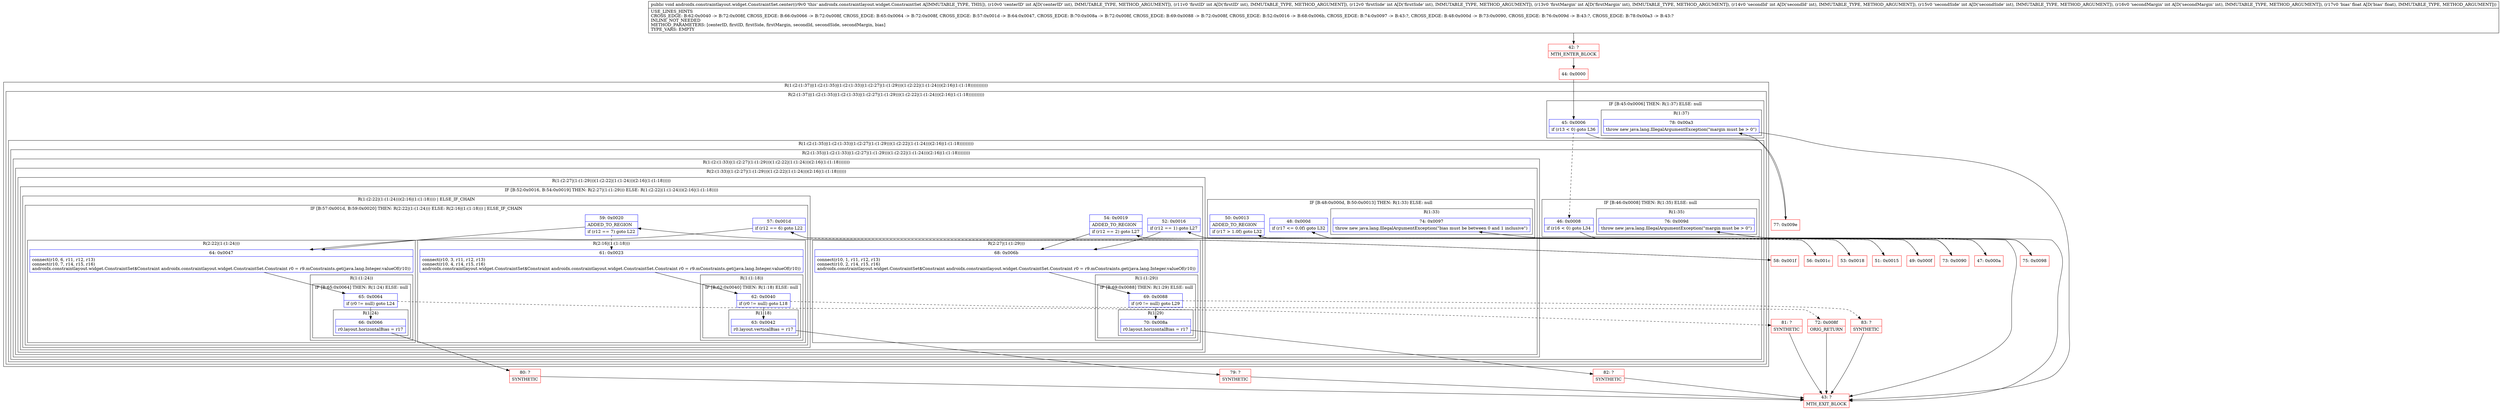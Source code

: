 digraph "CFG forandroidx.constraintlayout.widget.ConstraintSet.center(IIIIIIIF)V" {
subgraph cluster_Region_1562759923 {
label = "R(1:(2:(1:37)|(1:(2:(1:35)|(1:(2:(1:33)|(1:(2:27|(1:(1:29)))(1:(2:22|(1:(1:24)))(2:16|(1:(1:18)))))))))))";
node [shape=record,color=blue];
subgraph cluster_Region_1591466051 {
label = "R(2:(1:37)|(1:(2:(1:35)|(1:(2:(1:33)|(1:(2:27|(1:(1:29)))(1:(2:22|(1:(1:24)))(2:16|(1:(1:18))))))))))";
node [shape=record,color=blue];
subgraph cluster_IfRegion_1628383741 {
label = "IF [B:45:0x0006] THEN: R(1:37) ELSE: null";
node [shape=record,color=blue];
Node_45 [shape=record,label="{45\:\ 0x0006|if (r13 \< 0) goto L36\l}"];
subgraph cluster_Region_502903081 {
label = "R(1:37)";
node [shape=record,color=blue];
Node_78 [shape=record,label="{78\:\ 0x00a3|throw new java.lang.IllegalArgumentException(\"margin must be \> 0\")\l}"];
}
}
subgraph cluster_Region_1849182767 {
label = "R(1:(2:(1:35)|(1:(2:(1:33)|(1:(2:27|(1:(1:29)))(1:(2:22|(1:(1:24)))(2:16|(1:(1:18)))))))))";
node [shape=record,color=blue];
subgraph cluster_Region_1856085611 {
label = "R(2:(1:35)|(1:(2:(1:33)|(1:(2:27|(1:(1:29)))(1:(2:22|(1:(1:24)))(2:16|(1:(1:18))))))))";
node [shape=record,color=blue];
subgraph cluster_IfRegion_1987641987 {
label = "IF [B:46:0x0008] THEN: R(1:35) ELSE: null";
node [shape=record,color=blue];
Node_46 [shape=record,label="{46\:\ 0x0008|if (r16 \< 0) goto L34\l}"];
subgraph cluster_Region_651789724 {
label = "R(1:35)";
node [shape=record,color=blue];
Node_76 [shape=record,label="{76\:\ 0x009d|throw new java.lang.IllegalArgumentException(\"margin must be \> 0\")\l}"];
}
}
subgraph cluster_Region_169658970 {
label = "R(1:(2:(1:33)|(1:(2:27|(1:(1:29)))(1:(2:22|(1:(1:24)))(2:16|(1:(1:18)))))))";
node [shape=record,color=blue];
subgraph cluster_Region_1756127156 {
label = "R(2:(1:33)|(1:(2:27|(1:(1:29)))(1:(2:22|(1:(1:24)))(2:16|(1:(1:18))))))";
node [shape=record,color=blue];
subgraph cluster_IfRegion_1451177272 {
label = "IF [B:48:0x000d, B:50:0x0013] THEN: R(1:33) ELSE: null";
node [shape=record,color=blue];
Node_48 [shape=record,label="{48\:\ 0x000d|if (r17 \<= 0.0f) goto L32\l}"];
Node_50 [shape=record,label="{50\:\ 0x0013|ADDED_TO_REGION\l|if (r17 \> 1.0f) goto L32\l}"];
subgraph cluster_Region_1021357838 {
label = "R(1:33)";
node [shape=record,color=blue];
Node_74 [shape=record,label="{74\:\ 0x0097|throw new java.lang.IllegalArgumentException(\"bias must be between 0 and 1 inclusive\")\l}"];
}
}
subgraph cluster_Region_1346567378 {
label = "R(1:(2:27|(1:(1:29)))(1:(2:22|(1:(1:24)))(2:16|(1:(1:18)))))";
node [shape=record,color=blue];
subgraph cluster_IfRegion_1519995025 {
label = "IF [B:52:0x0016, B:54:0x0019] THEN: R(2:27|(1:(1:29))) ELSE: R(1:(2:22|(1:(1:24)))(2:16|(1:(1:18))))";
node [shape=record,color=blue];
Node_52 [shape=record,label="{52\:\ 0x0016|if (r12 == 1) goto L27\l}"];
Node_54 [shape=record,label="{54\:\ 0x0019|ADDED_TO_REGION\l|if (r12 == 2) goto L27\l}"];
subgraph cluster_Region_542278339 {
label = "R(2:27|(1:(1:29)))";
node [shape=record,color=blue];
Node_68 [shape=record,label="{68\:\ 0x006b|connect(r10, 1, r11, r12, r13)\lconnect(r10, 2, r14, r15, r16)\landroidx.constraintlayout.widget.ConstraintSet$Constraint androidx.constraintlayout.widget.ConstraintSet.Constraint r0 = r9.mConstraints.get(java.lang.Integer.valueOf(r10))\l}"];
subgraph cluster_Region_1977638927 {
label = "R(1:(1:29))";
node [shape=record,color=blue];
subgraph cluster_IfRegion_231393205 {
label = "IF [B:69:0x0088] THEN: R(1:29) ELSE: null";
node [shape=record,color=blue];
Node_69 [shape=record,label="{69\:\ 0x0088|if (r0 != null) goto L29\l}"];
subgraph cluster_Region_174731241 {
label = "R(1:29)";
node [shape=record,color=blue];
Node_70 [shape=record,label="{70\:\ 0x008a|r0.layout.horizontalBias = r17\l}"];
}
}
}
}
subgraph cluster_Region_1279342946 {
label = "R(1:(2:22|(1:(1:24)))(2:16|(1:(1:18)))) | ELSE_IF_CHAIN\l";
node [shape=record,color=blue];
subgraph cluster_IfRegion_186837076 {
label = "IF [B:57:0x001d, B:59:0x0020] THEN: R(2:22|(1:(1:24))) ELSE: R(2:16|(1:(1:18))) | ELSE_IF_CHAIN\l";
node [shape=record,color=blue];
Node_57 [shape=record,label="{57\:\ 0x001d|if (r12 == 6) goto L22\l}"];
Node_59 [shape=record,label="{59\:\ 0x0020|ADDED_TO_REGION\l|if (r12 == 7) goto L22\l}"];
subgraph cluster_Region_496114584 {
label = "R(2:22|(1:(1:24)))";
node [shape=record,color=blue];
Node_64 [shape=record,label="{64\:\ 0x0047|connect(r10, 6, r11, r12, r13)\lconnect(r10, 7, r14, r15, r16)\landroidx.constraintlayout.widget.ConstraintSet$Constraint androidx.constraintlayout.widget.ConstraintSet.Constraint r0 = r9.mConstraints.get(java.lang.Integer.valueOf(r10))\l}"];
subgraph cluster_Region_460321889 {
label = "R(1:(1:24))";
node [shape=record,color=blue];
subgraph cluster_IfRegion_702731891 {
label = "IF [B:65:0x0064] THEN: R(1:24) ELSE: null";
node [shape=record,color=blue];
Node_65 [shape=record,label="{65\:\ 0x0064|if (r0 != null) goto L24\l}"];
subgraph cluster_Region_1917737877 {
label = "R(1:24)";
node [shape=record,color=blue];
Node_66 [shape=record,label="{66\:\ 0x0066|r0.layout.horizontalBias = r17\l}"];
}
}
}
}
subgraph cluster_Region_696268626 {
label = "R(2:16|(1:(1:18)))";
node [shape=record,color=blue];
Node_61 [shape=record,label="{61\:\ 0x0023|connect(r10, 3, r11, r12, r13)\lconnect(r10, 4, r14, r15, r16)\landroidx.constraintlayout.widget.ConstraintSet$Constraint androidx.constraintlayout.widget.ConstraintSet.Constraint r0 = r9.mConstraints.get(java.lang.Integer.valueOf(r10))\l}"];
subgraph cluster_Region_1836654363 {
label = "R(1:(1:18))";
node [shape=record,color=blue];
subgraph cluster_IfRegion_616802081 {
label = "IF [B:62:0x0040] THEN: R(1:18) ELSE: null";
node [shape=record,color=blue];
Node_62 [shape=record,label="{62\:\ 0x0040|if (r0 != null) goto L18\l}"];
subgraph cluster_Region_455982212 {
label = "R(1:18)";
node [shape=record,color=blue];
Node_63 [shape=record,label="{63\:\ 0x0042|r0.layout.verticalBias = r17\l}"];
}
}
}
}
}
}
}
}
}
}
}
}
}
}
Node_42 [shape=record,color=red,label="{42\:\ ?|MTH_ENTER_BLOCK\l}"];
Node_44 [shape=record,color=red,label="{44\:\ 0x0000}"];
Node_47 [shape=record,color=red,label="{47\:\ 0x000a}"];
Node_49 [shape=record,color=red,label="{49\:\ 0x000f}"];
Node_51 [shape=record,color=red,label="{51\:\ 0x0015}"];
Node_53 [shape=record,color=red,label="{53\:\ 0x0018}"];
Node_56 [shape=record,color=red,label="{56\:\ 0x001c}"];
Node_58 [shape=record,color=red,label="{58\:\ 0x001f}"];
Node_79 [shape=record,color=red,label="{79\:\ ?|SYNTHETIC\l}"];
Node_43 [shape=record,color=red,label="{43\:\ ?|MTH_EXIT_BLOCK\l}"];
Node_72 [shape=record,color=red,label="{72\:\ 0x008f|ORIG_RETURN\l}"];
Node_80 [shape=record,color=red,label="{80\:\ ?|SYNTHETIC\l}"];
Node_81 [shape=record,color=red,label="{81\:\ ?|SYNTHETIC\l}"];
Node_82 [shape=record,color=red,label="{82\:\ ?|SYNTHETIC\l}"];
Node_83 [shape=record,color=red,label="{83\:\ ?|SYNTHETIC\l}"];
Node_73 [shape=record,color=red,label="{73\:\ 0x0090}"];
Node_75 [shape=record,color=red,label="{75\:\ 0x0098}"];
Node_77 [shape=record,color=red,label="{77\:\ 0x009e}"];
MethodNode[shape=record,label="{public void androidx.constraintlayout.widget.ConstraintSet.center((r9v0 'this' androidx.constraintlayout.widget.ConstraintSet A[IMMUTABLE_TYPE, THIS]), (r10v0 'centerID' int A[D('centerID' int), IMMUTABLE_TYPE, METHOD_ARGUMENT]), (r11v0 'firstID' int A[D('firstID' int), IMMUTABLE_TYPE, METHOD_ARGUMENT]), (r12v0 'firstSide' int A[D('firstSide' int), IMMUTABLE_TYPE, METHOD_ARGUMENT]), (r13v0 'firstMargin' int A[D('firstMargin' int), IMMUTABLE_TYPE, METHOD_ARGUMENT]), (r14v0 'secondId' int A[D('secondId' int), IMMUTABLE_TYPE, METHOD_ARGUMENT]), (r15v0 'secondSide' int A[D('secondSide' int), IMMUTABLE_TYPE, METHOD_ARGUMENT]), (r16v0 'secondMargin' int A[D('secondMargin' int), IMMUTABLE_TYPE, METHOD_ARGUMENT]), (r17v0 'bias' float A[D('bias' float), IMMUTABLE_TYPE, METHOD_ARGUMENT]))  | USE_LINES_HINTS\lCROSS_EDGE: B:62:0x0040 \-\> B:72:0x008f, CROSS_EDGE: B:66:0x0066 \-\> B:72:0x008f, CROSS_EDGE: B:65:0x0064 \-\> B:72:0x008f, CROSS_EDGE: B:57:0x001d \-\> B:64:0x0047, CROSS_EDGE: B:70:0x008a \-\> B:72:0x008f, CROSS_EDGE: B:69:0x0088 \-\> B:72:0x008f, CROSS_EDGE: B:52:0x0016 \-\> B:68:0x006b, CROSS_EDGE: B:74:0x0097 \-\> B:43:?, CROSS_EDGE: B:48:0x000d \-\> B:73:0x0090, CROSS_EDGE: B:76:0x009d \-\> B:43:?, CROSS_EDGE: B:78:0x00a3 \-\> B:43:?\lINLINE_NOT_NEEDED\lMETHOD_PARAMETERS: [centerID, firstID, firstSide, firstMargin, secondId, secondSide, secondMargin, bias]\lTYPE_VARS: EMPTY\l}"];
MethodNode -> Node_42;Node_45 -> Node_46[style=dashed];
Node_45 -> Node_77;
Node_78 -> Node_43;
Node_46 -> Node_47[style=dashed];
Node_46 -> Node_75;
Node_76 -> Node_43;
Node_48 -> Node_49[style=dashed];
Node_48 -> Node_73;
Node_50 -> Node_51[style=dashed];
Node_50 -> Node_73;
Node_74 -> Node_43;
Node_52 -> Node_53[style=dashed];
Node_52 -> Node_68;
Node_54 -> Node_56[style=dashed];
Node_54 -> Node_68;
Node_68 -> Node_69;
Node_69 -> Node_70;
Node_69 -> Node_83[style=dashed];
Node_70 -> Node_82;
Node_57 -> Node_58[style=dashed];
Node_57 -> Node_64;
Node_59 -> Node_61[style=dashed];
Node_59 -> Node_64;
Node_64 -> Node_65;
Node_65 -> Node_66;
Node_65 -> Node_81[style=dashed];
Node_66 -> Node_80;
Node_61 -> Node_62;
Node_62 -> Node_63;
Node_62 -> Node_72[style=dashed];
Node_63 -> Node_79;
Node_42 -> Node_44;
Node_44 -> Node_45;
Node_47 -> Node_48;
Node_49 -> Node_50;
Node_51 -> Node_52;
Node_53 -> Node_54;
Node_56 -> Node_57;
Node_58 -> Node_59;
Node_79 -> Node_43;
Node_72 -> Node_43;
Node_80 -> Node_43;
Node_81 -> Node_43;
Node_82 -> Node_43;
Node_83 -> Node_43;
Node_73 -> Node_74;
Node_75 -> Node_76;
Node_77 -> Node_78;
}

